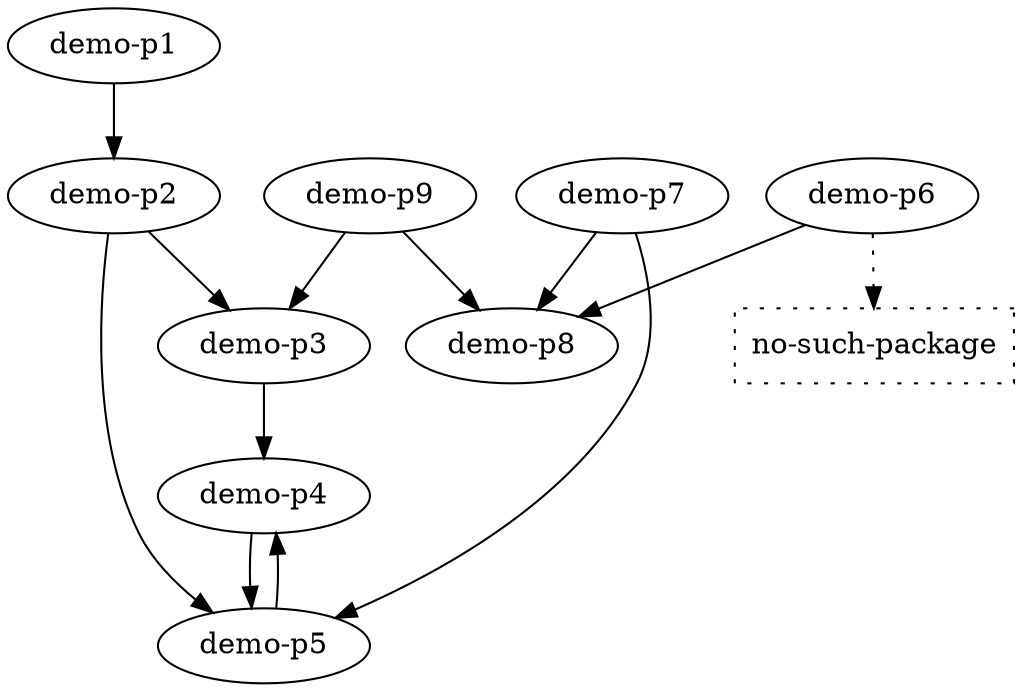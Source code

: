 // Copyright (c) 2014 David B. Lamkins
// Licensed under the MIT License
// See the LICENSE file included with this software.

digraph Dependencies {
  "demo-p1" -> "demo-p2";
  "demo-p2" -> "demo-p3";
  "demo-p2" -> "demo-p5";
  "demo-p3" -> "demo-p4";
  "demo-p4" -> "demo-p5";
  "demo-p5" -> "demo-p4";
  "demo-p6" -> "demo-p8";
  "no-such-package" [shape=box,style=dotted];
  "demo-p6" -> "no-such-package" [style=dotted];
  "demo-p7" -> "demo-p8";
  "demo-p7" -> "demo-p5";
  "demo-p9" -> "demo-p8";
  "demo-p9" -> "demo-p3";
}

